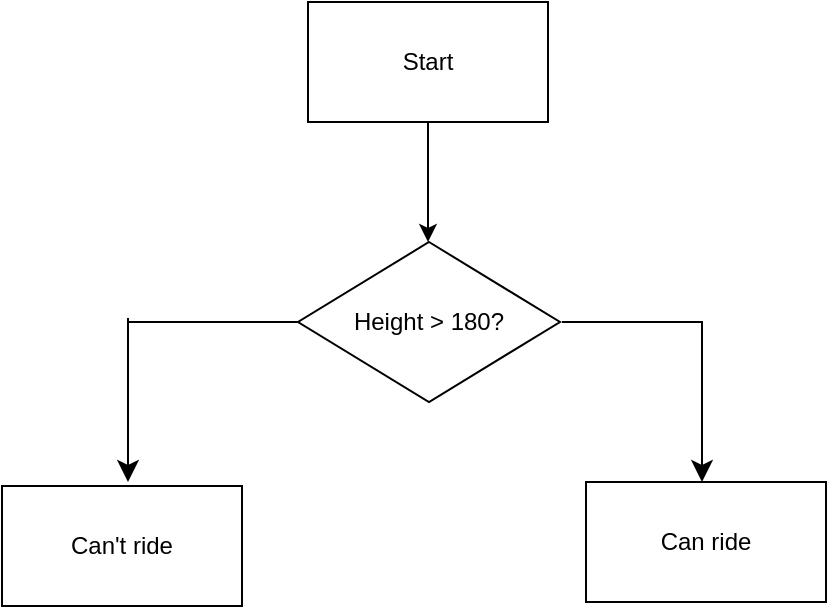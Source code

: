 <mxfile version="20.8.23" type="github">
  <diagram id="C5RBs43oDa-KdzZeNtuy" name="Page-1">
    <mxGraphModel dx="936" dy="600" grid="1" gridSize="10" guides="1" tooltips="1" connect="1" arrows="1" fold="1" page="1" pageScale="1" pageWidth="827" pageHeight="1169" math="0" shadow="0">
      <root>
        <mxCell id="WIyWlLk6GJQsqaUBKTNV-0" />
        <mxCell id="WIyWlLk6GJQsqaUBKTNV-1" parent="WIyWlLk6GJQsqaUBKTNV-0" />
        <mxCell id="IVT1Ir-TiJ-psc7oCEV4-0" value="Start" style="rounded=0;whiteSpace=wrap;html=1;" vertex="1" parent="WIyWlLk6GJQsqaUBKTNV-1">
          <mxGeometry x="250" y="240" width="120" height="60" as="geometry" />
        </mxCell>
        <mxCell id="IVT1Ir-TiJ-psc7oCEV4-1" value="Height &amp;gt; 180?" style="rhombus;whiteSpace=wrap;html=1;" vertex="1" parent="WIyWlLk6GJQsqaUBKTNV-1">
          <mxGeometry x="245" y="360" width="131" height="80" as="geometry" />
        </mxCell>
        <mxCell id="IVT1Ir-TiJ-psc7oCEV4-2" value="Can&#39;t ride" style="rounded=0;whiteSpace=wrap;html=1;" vertex="1" parent="WIyWlLk6GJQsqaUBKTNV-1">
          <mxGeometry x="97" y="482" width="120" height="60" as="geometry" />
        </mxCell>
        <mxCell id="IVT1Ir-TiJ-psc7oCEV4-3" value="Can ride" style="rounded=0;whiteSpace=wrap;html=1;" vertex="1" parent="WIyWlLk6GJQsqaUBKTNV-1">
          <mxGeometry x="389" y="480" width="120" height="60" as="geometry" />
        </mxCell>
        <mxCell id="IVT1Ir-TiJ-psc7oCEV4-6" value="" style="endArrow=classic;html=1;rounded=0;" edge="1" parent="WIyWlLk6GJQsqaUBKTNV-1">
          <mxGeometry width="50" height="50" relative="1" as="geometry">
            <mxPoint x="310" y="300" as="sourcePoint" />
            <mxPoint x="310" y="360" as="targetPoint" />
          </mxGeometry>
        </mxCell>
        <mxCell id="IVT1Ir-TiJ-psc7oCEV4-7" value="" style="edgeStyle=segmentEdgeStyle;endArrow=classic;html=1;curved=0;rounded=0;endSize=8;startSize=8;" edge="1" parent="WIyWlLk6GJQsqaUBKTNV-1">
          <mxGeometry width="50" height="50" relative="1" as="geometry">
            <mxPoint x="377" y="400" as="sourcePoint" />
            <mxPoint x="447" y="480" as="targetPoint" />
            <Array as="points">
              <mxPoint x="447" y="400" />
            </Array>
          </mxGeometry>
        </mxCell>
        <mxCell id="IVT1Ir-TiJ-psc7oCEV4-9" value="" style="edgeStyle=segmentEdgeStyle;endArrow=classic;html=1;curved=0;rounded=0;endSize=8;startSize=8;exitX=0;exitY=0.5;exitDx=0;exitDy=0;" edge="1" parent="WIyWlLk6GJQsqaUBKTNV-1" source="IVT1Ir-TiJ-psc7oCEV4-1">
          <mxGeometry width="50" height="50" relative="1" as="geometry">
            <mxPoint x="155" y="448" as="sourcePoint" />
            <mxPoint x="160" y="480" as="targetPoint" />
            <Array as="points">
              <mxPoint x="160" y="400" />
              <mxPoint x="160" y="398" />
            </Array>
          </mxGeometry>
        </mxCell>
      </root>
    </mxGraphModel>
  </diagram>
</mxfile>
